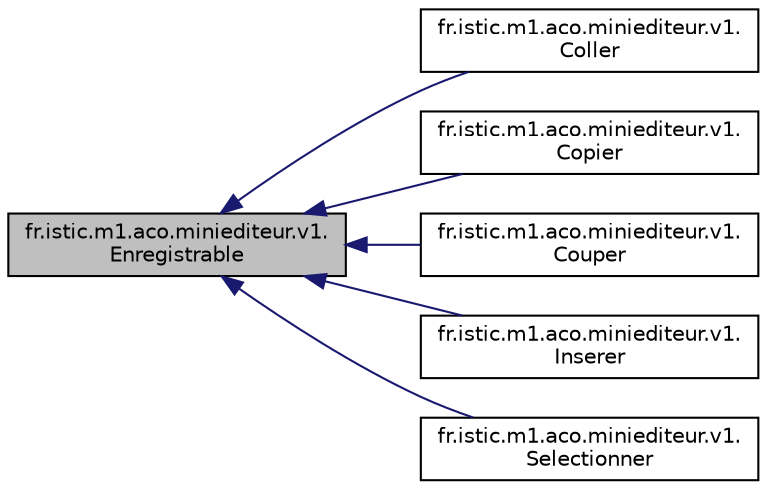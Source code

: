 digraph "fr.istic.m1.aco.miniediteur.v1.Enregistrable"
{
  edge [fontname="Helvetica",fontsize="10",labelfontname="Helvetica",labelfontsize="10"];
  node [fontname="Helvetica",fontsize="10",shape=record];
  rankdir="LR";
  Node0 [label="fr.istic.m1.aco.miniediteur.v1.\lEnregistrable",height=0.2,width=0.4,color="black", fillcolor="grey75", style="filled", fontcolor="black"];
  Node0 -> Node1 [dir="back",color="midnightblue",fontsize="10",style="solid",fontname="Helvetica"];
  Node1 [label="fr.istic.m1.aco.miniediteur.v1.\lColler",height=0.2,width=0.4,color="black", fillcolor="white", style="filled",URL="$classfr_1_1istic_1_1m1_1_1aco_1_1miniediteur_1_1v1_1_1Coller.html",tooltip="Classe contrôlant le fonctionnement de la fonctionnalité permettant de Coller dans un \"copié-collé\"..."];
  Node0 -> Node2 [dir="back",color="midnightblue",fontsize="10",style="solid",fontname="Helvetica"];
  Node2 [label="fr.istic.m1.aco.miniediteur.v1.\lCopier",height=0.2,width=0.4,color="black", fillcolor="white", style="filled",URL="$classfr_1_1istic_1_1m1_1_1aco_1_1miniediteur_1_1v1_1_1Copier.html",tooltip="Classe contrôlant le fonctionnement de la fonctionnalité permettant de Copier dans un \"copié-collé\"..."];
  Node0 -> Node3 [dir="back",color="midnightblue",fontsize="10",style="solid",fontname="Helvetica"];
  Node3 [label="fr.istic.m1.aco.miniediteur.v1.\lCouper",height=0.2,width=0.4,color="black", fillcolor="white", style="filled",URL="$classfr_1_1istic_1_1m1_1_1aco_1_1miniediteur_1_1v1_1_1Couper.html",tooltip="Classe contrôlant le fonctionnement de la fonctionnalité permettant de Copier dans un \"copié-collé\"..."];
  Node0 -> Node4 [dir="back",color="midnightblue",fontsize="10",style="solid",fontname="Helvetica"];
  Node4 [label="fr.istic.m1.aco.miniediteur.v1.\lInserer",height=0.2,width=0.4,color="black", fillcolor="white", style="filled",URL="$classfr_1_1istic_1_1m1_1_1aco_1_1miniediteur_1_1v1_1_1Inserer.html",tooltip="Classe contrôlant le fonctionnement de la commande d&#39;insertion de texte dans l&#39;éditeur. "];
  Node0 -> Node5 [dir="back",color="midnightblue",fontsize="10",style="solid",fontname="Helvetica"];
  Node5 [label="fr.istic.m1.aco.miniediteur.v1.\lSelectionner",height=0.2,width=0.4,color="black", fillcolor="white", style="filled",URL="$classfr_1_1istic_1_1m1_1_1aco_1_1miniediteur_1_1v1_1_1Selectionner.html"];
}
